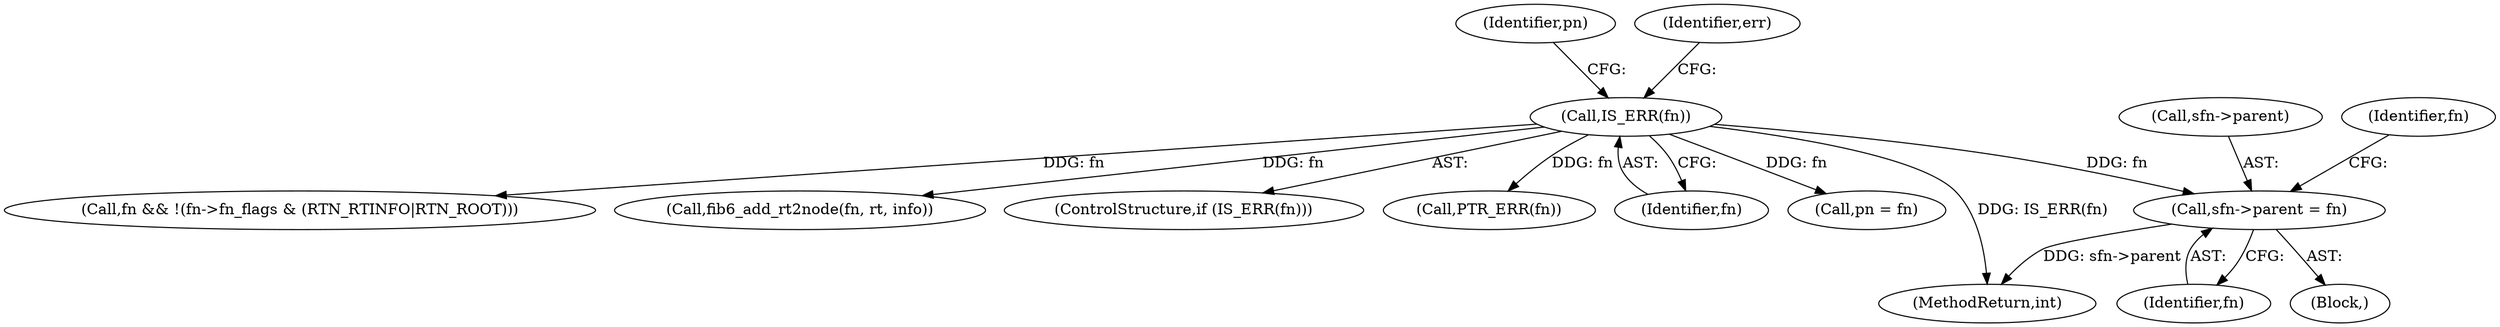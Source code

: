 digraph "0_linux_ae7b4e1f213aa659aedf9c6ecad0bf5f0476e1e2@pointer" {
"1000246" [label="(Call,sfn->parent = fn)"];
"1000167" [label="(Call,IS_ERR(fn))"];
"1000426" [label="(MethodReturn,int)"];
"1000168" [label="(Identifier,fn)"];
"1000179" [label="(Identifier,pn)"];
"1000194" [label="(Block,)"];
"1000404" [label="(Call,fn && !(fn->fn_flags & (RTN_RTINFO|RTN_ROOT)))"];
"1000246" [label="(Call,sfn->parent = fn)"];
"1000247" [label="(Call,sfn->parent)"];
"1000288" [label="(Call,fib6_add_rt2node(fn, rt, info))"];
"1000250" [label="(Identifier,fn)"];
"1000166" [label="(ControlStructure,if (IS_ERR(fn)))"];
"1000171" [label="(Identifier,err)"];
"1000167" [label="(Call,IS_ERR(fn))"];
"1000253" [label="(Identifier,fn)"];
"1000172" [label="(Call,PTR_ERR(fn))"];
"1000178" [label="(Call,pn = fn)"];
"1000246" -> "1000194"  [label="AST: "];
"1000246" -> "1000250"  [label="CFG: "];
"1000247" -> "1000246"  [label="AST: "];
"1000250" -> "1000246"  [label="AST: "];
"1000253" -> "1000246"  [label="CFG: "];
"1000246" -> "1000426"  [label="DDG: sfn->parent"];
"1000167" -> "1000246"  [label="DDG: fn"];
"1000167" -> "1000166"  [label="AST: "];
"1000167" -> "1000168"  [label="CFG: "];
"1000168" -> "1000167"  [label="AST: "];
"1000171" -> "1000167"  [label="CFG: "];
"1000179" -> "1000167"  [label="CFG: "];
"1000167" -> "1000426"  [label="DDG: IS_ERR(fn)"];
"1000167" -> "1000172"  [label="DDG: fn"];
"1000167" -> "1000178"  [label="DDG: fn"];
"1000167" -> "1000288"  [label="DDG: fn"];
"1000167" -> "1000404"  [label="DDG: fn"];
}

